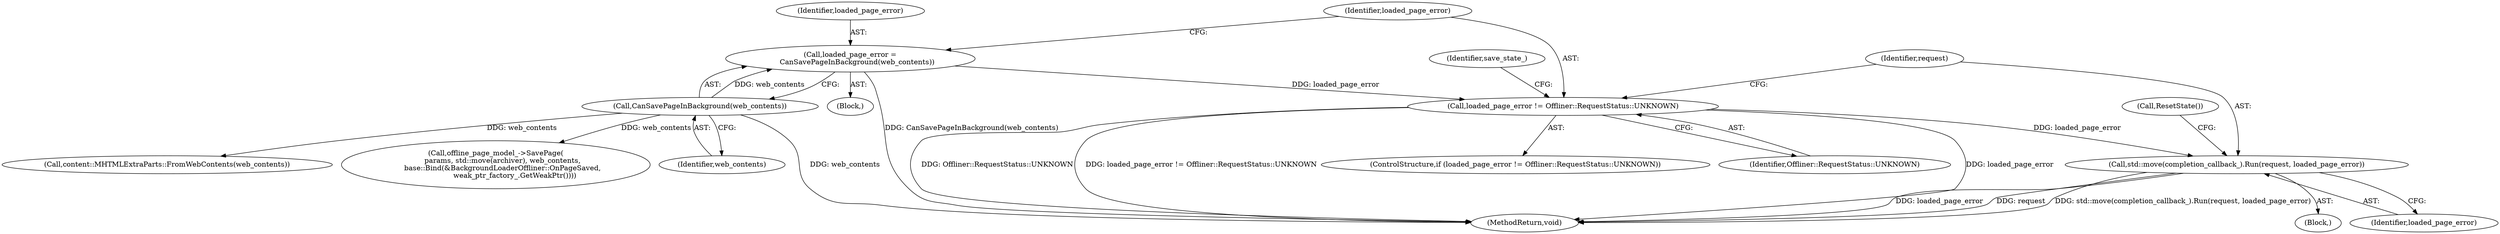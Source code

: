 digraph "0_Chrome_35eb28748d45b87695a69eceffaff73a0be476af_1@API" {
"1000163" [label="(Call,std::move(completion_callback_).Run(request, loaded_page_error))"];
"1000159" [label="(Call,loaded_page_error != Offliner::RequestStatus::UNKNOWN)"];
"1000154" [label="(Call,loaded_page_error =\n      CanSavePageInBackground(web_contents))"];
"1000156" [label="(Call,CanSavePageInBackground(web_contents))"];
"1000154" [label="(Call,loaded_page_error =\n      CanSavePageInBackground(web_contents))"];
"1000155" [label="(Identifier,loaded_page_error)"];
"1000160" [label="(Identifier,loaded_page_error)"];
"1000156" [label="(Call,CanSavePageInBackground(web_contents))"];
"1000166" [label="(Call,ResetState())"];
"1000322" [label="(MethodReturn,void)"];
"1000165" [label="(Identifier,loaded_page_error)"];
"1000164" [label="(Identifier,request)"];
"1000157" [label="(Identifier,web_contents)"];
"1000162" [label="(Block,)"];
"1000158" [label="(ControlStructure,if (loaded_page_error != Offliner::RequestStatus::UNKNOWN))"];
"1000247" [label="(Call,content::MHTMLExtraParts::FromWebContents(web_contents))"];
"1000169" [label="(Identifier,save_state_)"];
"1000313" [label="(Call,offline_page_model_->SavePage(\n      params, std::move(archiver), web_contents,\n      base::Bind(&BackgroundLoaderOffliner::OnPageSaved,\n                 weak_ptr_factory_.GetWeakPtr())))"];
"1000159" [label="(Call,loaded_page_error != Offliner::RequestStatus::UNKNOWN)"];
"1000101" [label="(Block,)"];
"1000161" [label="(Identifier,Offliner::RequestStatus::UNKNOWN)"];
"1000163" [label="(Call,std::move(completion_callback_).Run(request, loaded_page_error))"];
"1000163" -> "1000162"  [label="AST: "];
"1000163" -> "1000165"  [label="CFG: "];
"1000164" -> "1000163"  [label="AST: "];
"1000165" -> "1000163"  [label="AST: "];
"1000166" -> "1000163"  [label="CFG: "];
"1000163" -> "1000322"  [label="DDG: request"];
"1000163" -> "1000322"  [label="DDG: std::move(completion_callback_).Run(request, loaded_page_error)"];
"1000163" -> "1000322"  [label="DDG: loaded_page_error"];
"1000159" -> "1000163"  [label="DDG: loaded_page_error"];
"1000159" -> "1000158"  [label="AST: "];
"1000159" -> "1000161"  [label="CFG: "];
"1000160" -> "1000159"  [label="AST: "];
"1000161" -> "1000159"  [label="AST: "];
"1000164" -> "1000159"  [label="CFG: "];
"1000169" -> "1000159"  [label="CFG: "];
"1000159" -> "1000322"  [label="DDG: loaded_page_error != Offliner::RequestStatus::UNKNOWN"];
"1000159" -> "1000322"  [label="DDG: loaded_page_error"];
"1000159" -> "1000322"  [label="DDG: Offliner::RequestStatus::UNKNOWN"];
"1000154" -> "1000159"  [label="DDG: loaded_page_error"];
"1000154" -> "1000101"  [label="AST: "];
"1000154" -> "1000156"  [label="CFG: "];
"1000155" -> "1000154"  [label="AST: "];
"1000156" -> "1000154"  [label="AST: "];
"1000160" -> "1000154"  [label="CFG: "];
"1000154" -> "1000322"  [label="DDG: CanSavePageInBackground(web_contents)"];
"1000156" -> "1000154"  [label="DDG: web_contents"];
"1000156" -> "1000157"  [label="CFG: "];
"1000157" -> "1000156"  [label="AST: "];
"1000156" -> "1000322"  [label="DDG: web_contents"];
"1000156" -> "1000247"  [label="DDG: web_contents"];
"1000156" -> "1000313"  [label="DDG: web_contents"];
}

